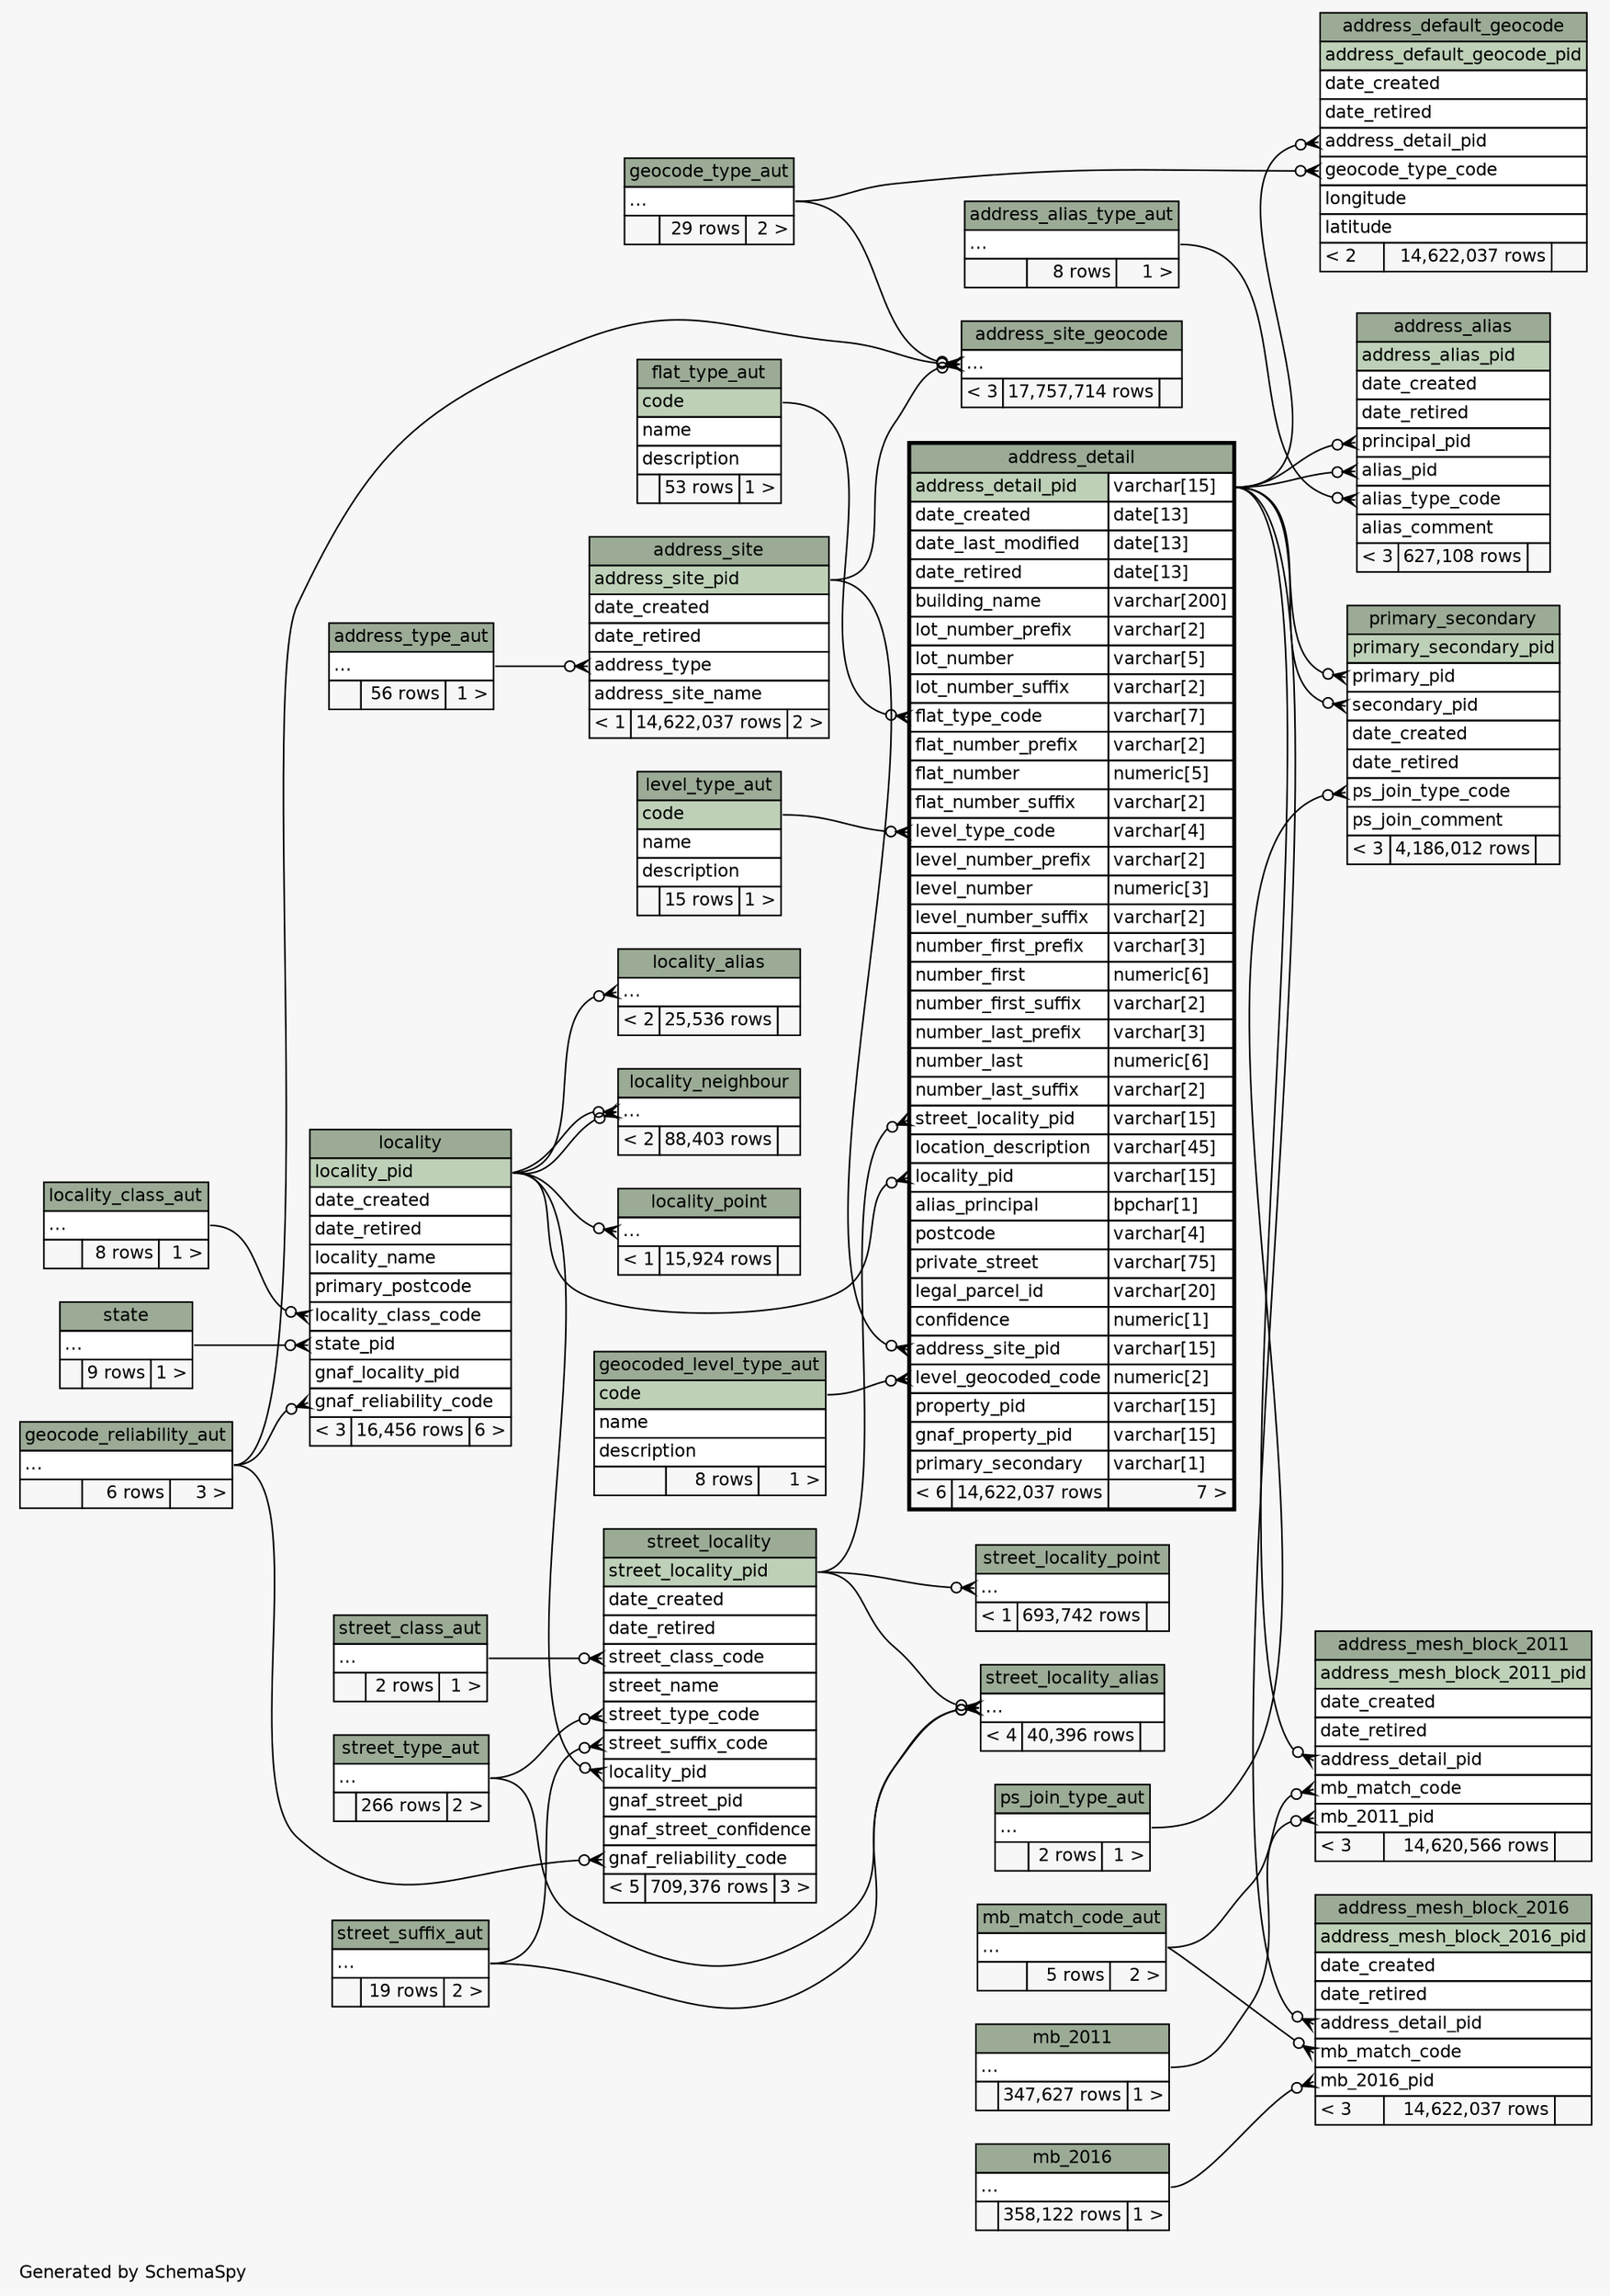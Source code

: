 // dot 2.40.1 on Linux 4.15.0-20-generic
// SchemaSpy rev 590
digraph "twoDegreesRelationshipsDiagram" {
  graph [
    rankdir="RL"
    bgcolor="#f7f7f7"
    label="\nGenerated by SchemaSpy"
    labeljust="l"
    nodesep="0.18"
    ranksep="0.46"
    fontname="Helvetica"
    fontsize="11"
  ];
  node [
    fontname="Helvetica"
    fontsize="11"
    shape="plaintext"
  ];
  edge [
    arrowsize="0.8"
  ];
  "address_alias":"alias_pid":w -> "address_detail":"address_detail_pid.type":e [arrowhead=none dir=back arrowtail=crowodot];
  "address_alias":"alias_type_code":w -> "address_alias_type_aut":"elipses":e [arrowhead=none dir=back arrowtail=crowodot];
  "address_alias":"principal_pid":w -> "address_detail":"address_detail_pid.type":e [arrowhead=none dir=back arrowtail=crowodot];
  "address_default_geocode":"address_detail_pid":w -> "address_detail":"address_detail_pid.type":e [arrowhead=none dir=back arrowtail=crowodot];
  "address_default_geocode":"geocode_type_code":w -> "geocode_type_aut":"elipses":e [arrowhead=none dir=back arrowtail=crowodot];
  "address_detail":"address_site_pid":w -> "address_site":"address_site_pid":e [arrowhead=none dir=back arrowtail=crowodot];
  "address_detail":"flat_type_code":w -> "flat_type_aut":"code":e [arrowhead=none dir=back arrowtail=crowodot];
  "address_detail":"level_geocoded_code":w -> "geocoded_level_type_aut":"code":e [arrowhead=none dir=back arrowtail=crowodot];
  "address_detail":"level_type_code":w -> "level_type_aut":"code":e [arrowhead=none dir=back arrowtail=crowodot];
  "address_detail":"locality_pid":w -> "locality":"locality_pid":e [arrowhead=none dir=back arrowtail=crowodot];
  "address_detail":"street_locality_pid":w -> "street_locality":"street_locality_pid":e [arrowhead=none dir=back arrowtail=crowodot];
  "address_mesh_block_2011":"address_detail_pid":w -> "address_detail":"address_detail_pid.type":e [arrowhead=none dir=back arrowtail=crowodot];
  "address_mesh_block_2011":"mb_2011_pid":w -> "mb_2011":"elipses":e [arrowhead=none dir=back arrowtail=crowodot];
  "address_mesh_block_2011":"mb_match_code":w -> "mb_match_code_aut":"elipses":e [arrowhead=none dir=back arrowtail=crowodot];
  "address_mesh_block_2016":"address_detail_pid":w -> "address_detail":"address_detail_pid.type":e [arrowhead=none dir=back arrowtail=crowodot];
  "address_mesh_block_2016":"mb_2016_pid":w -> "mb_2016":"elipses":e [arrowhead=none dir=back arrowtail=crowodot];
  "address_mesh_block_2016":"mb_match_code":w -> "mb_match_code_aut":"elipses":e [arrowhead=none dir=back arrowtail=crowodot];
  "address_site":"address_type":w -> "address_type_aut":"elipses":e [arrowhead=none dir=back arrowtail=crowodot];
  "address_site_geocode":"elipses":w -> "address_site":"address_site_pid":e [arrowhead=none dir=back arrowtail=crowodot];
  "address_site_geocode":"elipses":w -> "geocode_type_aut":"elipses":e [arrowhead=none dir=back arrowtail=crowodot];
  "address_site_geocode":"elipses":w -> "geocode_reliability_aut":"elipses":e [arrowhead=none dir=back arrowtail=crowodot];
  "locality":"gnaf_reliability_code":w -> "geocode_reliability_aut":"elipses":e [arrowhead=none dir=back arrowtail=crowodot];
  "locality":"locality_class_code":w -> "locality_class_aut":"elipses":e [arrowhead=none dir=back arrowtail=crowodot];
  "locality":"state_pid":w -> "state":"elipses":e [arrowhead=none dir=back arrowtail=crowodot];
  "locality_alias":"elipses":w -> "locality":"locality_pid":e [arrowhead=none dir=back arrowtail=crowodot];
  "locality_neighbour":"elipses":w -> "locality":"locality_pid":e [arrowhead=none dir=back arrowtail=crowodot];
  "locality_neighbour":"elipses":w -> "locality":"locality_pid":e [arrowhead=none dir=back arrowtail=crowodot];
  "locality_point":"elipses":w -> "locality":"locality_pid":e [arrowhead=none dir=back arrowtail=crowodot];
  "primary_secondary":"primary_pid":w -> "address_detail":"address_detail_pid.type":e [arrowhead=none dir=back arrowtail=crowodot];
  "primary_secondary":"ps_join_type_code":w -> "ps_join_type_aut":"elipses":e [arrowhead=none dir=back arrowtail=crowodot];
  "primary_secondary":"secondary_pid":w -> "address_detail":"address_detail_pid.type":e [arrowhead=none dir=back arrowtail=crowodot];
  "street_locality":"gnaf_reliability_code":w -> "geocode_reliability_aut":"elipses":e [arrowhead=none dir=back arrowtail=crowodot];
  "street_locality":"locality_pid":w -> "locality":"locality_pid":e [arrowhead=none dir=back arrowtail=crowodot];
  "street_locality":"street_class_code":w -> "street_class_aut":"elipses":e [arrowhead=none dir=back arrowtail=crowodot];
  "street_locality":"street_suffix_code":w -> "street_suffix_aut":"elipses":e [arrowhead=none dir=back arrowtail=crowodot];
  "street_locality":"street_type_code":w -> "street_type_aut":"elipses":e [arrowhead=none dir=back arrowtail=crowodot];
  "street_locality_alias":"elipses":w -> "street_locality":"street_locality_pid":e [arrowhead=none dir=back arrowtail=crowodot];
  "street_locality_alias":"elipses":w -> "street_suffix_aut":"elipses":e [arrowhead=none dir=back arrowtail=crowodot];
  "street_locality_alias":"elipses":w -> "street_type_aut":"elipses":e [arrowhead=none dir=back arrowtail=crowodot];
  "street_locality_point":"elipses":w -> "street_locality":"street_locality_pid":e [arrowhead=none dir=back arrowtail=crowodot];
  "address_alias" [
    label=<
    <TABLE BORDER="0" CELLBORDER="1" CELLSPACING="0" BGCOLOR="#ffffff">
      <TR><TD COLSPAN="3" BGCOLOR="#9bab96" ALIGN="CENTER">address_alias</TD></TR>
      <TR><TD PORT="address_alias_pid" COLSPAN="3" BGCOLOR="#bed1b8" ALIGN="LEFT">address_alias_pid</TD></TR>
      <TR><TD PORT="date_created" COLSPAN="3" ALIGN="LEFT">date_created</TD></TR>
      <TR><TD PORT="date_retired" COLSPAN="3" ALIGN="LEFT">date_retired</TD></TR>
      <TR><TD PORT="principal_pid" COLSPAN="3" ALIGN="LEFT">principal_pid</TD></TR>
      <TR><TD PORT="alias_pid" COLSPAN="3" ALIGN="LEFT">alias_pid</TD></TR>
      <TR><TD PORT="alias_type_code" COLSPAN="3" ALIGN="LEFT">alias_type_code</TD></TR>
      <TR><TD PORT="alias_comment" COLSPAN="3" ALIGN="LEFT">alias_comment</TD></TR>
      <TR><TD ALIGN="LEFT" BGCOLOR="#f7f7f7">&lt; 3</TD><TD ALIGN="RIGHT" BGCOLOR="#f7f7f7">627,108 rows</TD><TD ALIGN="RIGHT" BGCOLOR="#f7f7f7">  </TD></TR>
    </TABLE>>
    URL="address_alias.html"
    tooltip="address_alias"
  ];
  "address_alias_type_aut" [
    label=<
    <TABLE BORDER="0" CELLBORDER="1" CELLSPACING="0" BGCOLOR="#ffffff">
      <TR><TD COLSPAN="3" BGCOLOR="#9bab96" ALIGN="CENTER">address_alias_type_aut</TD></TR>
      <TR><TD PORT="elipses" COLSPAN="3" ALIGN="LEFT">...</TD></TR>
      <TR><TD ALIGN="LEFT" BGCOLOR="#f7f7f7">  </TD><TD ALIGN="RIGHT" BGCOLOR="#f7f7f7">8 rows</TD><TD ALIGN="RIGHT" BGCOLOR="#f7f7f7">1 &gt;</TD></TR>
    </TABLE>>
    URL="address_alias_type_aut.html"
    tooltip="address_alias_type_aut"
  ];
  "address_default_geocode" [
    label=<
    <TABLE BORDER="0" CELLBORDER="1" CELLSPACING="0" BGCOLOR="#ffffff">
      <TR><TD COLSPAN="3" BGCOLOR="#9bab96" ALIGN="CENTER">address_default_geocode</TD></TR>
      <TR><TD PORT="address_default_geocode_pid" COLSPAN="3" BGCOLOR="#bed1b8" ALIGN="LEFT">address_default_geocode_pid</TD></TR>
      <TR><TD PORT="date_created" COLSPAN="3" ALIGN="LEFT">date_created</TD></TR>
      <TR><TD PORT="date_retired" COLSPAN="3" ALIGN="LEFT">date_retired</TD></TR>
      <TR><TD PORT="address_detail_pid" COLSPAN="3" ALIGN="LEFT">address_detail_pid</TD></TR>
      <TR><TD PORT="geocode_type_code" COLSPAN="3" ALIGN="LEFT">geocode_type_code</TD></TR>
      <TR><TD PORT="longitude" COLSPAN="3" ALIGN="LEFT">longitude</TD></TR>
      <TR><TD PORT="latitude" COLSPAN="3" ALIGN="LEFT">latitude</TD></TR>
      <TR><TD ALIGN="LEFT" BGCOLOR="#f7f7f7">&lt; 2</TD><TD ALIGN="RIGHT" BGCOLOR="#f7f7f7">14,622,037 rows</TD><TD ALIGN="RIGHT" BGCOLOR="#f7f7f7">  </TD></TR>
    </TABLE>>
    URL="address_default_geocode.html"
    tooltip="address_default_geocode"
  ];
  "address_detail" [
    label=<
    <TABLE BORDER="2" CELLBORDER="1" CELLSPACING="0" BGCOLOR="#ffffff">
      <TR><TD COLSPAN="3" BGCOLOR="#9bab96" ALIGN="CENTER">address_detail</TD></TR>
      <TR><TD PORT="address_detail_pid" COLSPAN="2" BGCOLOR="#bed1b8" ALIGN="LEFT">address_detail_pid</TD><TD PORT="address_detail_pid.type" ALIGN="LEFT">varchar[15]</TD></TR>
      <TR><TD PORT="date_created" COLSPAN="2" ALIGN="LEFT">date_created</TD><TD PORT="date_created.type" ALIGN="LEFT">date[13]</TD></TR>
      <TR><TD PORT="date_last_modified" COLSPAN="2" ALIGN="LEFT">date_last_modified</TD><TD PORT="date_last_modified.type" ALIGN="LEFT">date[13]</TD></TR>
      <TR><TD PORT="date_retired" COLSPAN="2" ALIGN="LEFT">date_retired</TD><TD PORT="date_retired.type" ALIGN="LEFT">date[13]</TD></TR>
      <TR><TD PORT="building_name" COLSPAN="2" ALIGN="LEFT">building_name</TD><TD PORT="building_name.type" ALIGN="LEFT">varchar[200]</TD></TR>
      <TR><TD PORT="lot_number_prefix" COLSPAN="2" ALIGN="LEFT">lot_number_prefix</TD><TD PORT="lot_number_prefix.type" ALIGN="LEFT">varchar[2]</TD></TR>
      <TR><TD PORT="lot_number" COLSPAN="2" ALIGN="LEFT">lot_number</TD><TD PORT="lot_number.type" ALIGN="LEFT">varchar[5]</TD></TR>
      <TR><TD PORT="lot_number_suffix" COLSPAN="2" ALIGN="LEFT">lot_number_suffix</TD><TD PORT="lot_number_suffix.type" ALIGN="LEFT">varchar[2]</TD></TR>
      <TR><TD PORT="flat_type_code" COLSPAN="2" ALIGN="LEFT">flat_type_code</TD><TD PORT="flat_type_code.type" ALIGN="LEFT">varchar[7]</TD></TR>
      <TR><TD PORT="flat_number_prefix" COLSPAN="2" ALIGN="LEFT">flat_number_prefix</TD><TD PORT="flat_number_prefix.type" ALIGN="LEFT">varchar[2]</TD></TR>
      <TR><TD PORT="flat_number" COLSPAN="2" ALIGN="LEFT">flat_number</TD><TD PORT="flat_number.type" ALIGN="LEFT">numeric[5]</TD></TR>
      <TR><TD PORT="flat_number_suffix" COLSPAN="2" ALIGN="LEFT">flat_number_suffix</TD><TD PORT="flat_number_suffix.type" ALIGN="LEFT">varchar[2]</TD></TR>
      <TR><TD PORT="level_type_code" COLSPAN="2" ALIGN="LEFT">level_type_code</TD><TD PORT="level_type_code.type" ALIGN="LEFT">varchar[4]</TD></TR>
      <TR><TD PORT="level_number_prefix" COLSPAN="2" ALIGN="LEFT">level_number_prefix</TD><TD PORT="level_number_prefix.type" ALIGN="LEFT">varchar[2]</TD></TR>
      <TR><TD PORT="level_number" COLSPAN="2" ALIGN="LEFT">level_number</TD><TD PORT="level_number.type" ALIGN="LEFT">numeric[3]</TD></TR>
      <TR><TD PORT="level_number_suffix" COLSPAN="2" ALIGN="LEFT">level_number_suffix</TD><TD PORT="level_number_suffix.type" ALIGN="LEFT">varchar[2]</TD></TR>
      <TR><TD PORT="number_first_prefix" COLSPAN="2" ALIGN="LEFT">number_first_prefix</TD><TD PORT="number_first_prefix.type" ALIGN="LEFT">varchar[3]</TD></TR>
      <TR><TD PORT="number_first" COLSPAN="2" ALIGN="LEFT">number_first</TD><TD PORT="number_first.type" ALIGN="LEFT">numeric[6]</TD></TR>
      <TR><TD PORT="number_first_suffix" COLSPAN="2" ALIGN="LEFT">number_first_suffix</TD><TD PORT="number_first_suffix.type" ALIGN="LEFT">varchar[2]</TD></TR>
      <TR><TD PORT="number_last_prefix" COLSPAN="2" ALIGN="LEFT">number_last_prefix</TD><TD PORT="number_last_prefix.type" ALIGN="LEFT">varchar[3]</TD></TR>
      <TR><TD PORT="number_last" COLSPAN="2" ALIGN="LEFT">number_last</TD><TD PORT="number_last.type" ALIGN="LEFT">numeric[6]</TD></TR>
      <TR><TD PORT="number_last_suffix" COLSPAN="2" ALIGN="LEFT">number_last_suffix</TD><TD PORT="number_last_suffix.type" ALIGN="LEFT">varchar[2]</TD></TR>
      <TR><TD PORT="street_locality_pid" COLSPAN="2" ALIGN="LEFT">street_locality_pid</TD><TD PORT="street_locality_pid.type" ALIGN="LEFT">varchar[15]</TD></TR>
      <TR><TD PORT="location_description" COLSPAN="2" ALIGN="LEFT">location_description</TD><TD PORT="location_description.type" ALIGN="LEFT">varchar[45]</TD></TR>
      <TR><TD PORT="locality_pid" COLSPAN="2" ALIGN="LEFT">locality_pid</TD><TD PORT="locality_pid.type" ALIGN="LEFT">varchar[15]</TD></TR>
      <TR><TD PORT="alias_principal" COLSPAN="2" ALIGN="LEFT">alias_principal</TD><TD PORT="alias_principal.type" ALIGN="LEFT">bpchar[1]</TD></TR>
      <TR><TD PORT="postcode" COLSPAN="2" ALIGN="LEFT">postcode</TD><TD PORT="postcode.type" ALIGN="LEFT">varchar[4]</TD></TR>
      <TR><TD PORT="private_street" COLSPAN="2" ALIGN="LEFT">private_street</TD><TD PORT="private_street.type" ALIGN="LEFT">varchar[75]</TD></TR>
      <TR><TD PORT="legal_parcel_id" COLSPAN="2" ALIGN="LEFT">legal_parcel_id</TD><TD PORT="legal_parcel_id.type" ALIGN="LEFT">varchar[20]</TD></TR>
      <TR><TD PORT="confidence" COLSPAN="2" ALIGN="LEFT">confidence</TD><TD PORT="confidence.type" ALIGN="LEFT">numeric[1]</TD></TR>
      <TR><TD PORT="address_site_pid" COLSPAN="2" ALIGN="LEFT">address_site_pid</TD><TD PORT="address_site_pid.type" ALIGN="LEFT">varchar[15]</TD></TR>
      <TR><TD PORT="level_geocoded_code" COLSPAN="2" ALIGN="LEFT">level_geocoded_code</TD><TD PORT="level_geocoded_code.type" ALIGN="LEFT">numeric[2]</TD></TR>
      <TR><TD PORT="property_pid" COLSPAN="2" ALIGN="LEFT">property_pid</TD><TD PORT="property_pid.type" ALIGN="LEFT">varchar[15]</TD></TR>
      <TR><TD PORT="gnaf_property_pid" COLSPAN="2" ALIGN="LEFT">gnaf_property_pid</TD><TD PORT="gnaf_property_pid.type" ALIGN="LEFT">varchar[15]</TD></TR>
      <TR><TD PORT="primary_secondary" COLSPAN="2" ALIGN="LEFT">primary_secondary</TD><TD PORT="primary_secondary.type" ALIGN="LEFT">varchar[1]</TD></TR>
      <TR><TD ALIGN="LEFT" BGCOLOR="#f7f7f7">&lt; 6</TD><TD ALIGN="RIGHT" BGCOLOR="#f7f7f7">14,622,037 rows</TD><TD ALIGN="RIGHT" BGCOLOR="#f7f7f7">7 &gt;</TD></TR>
    </TABLE>>
    URL="address_detail.html"
    tooltip="address_detail"
  ];
  "address_mesh_block_2011" [
    label=<
    <TABLE BORDER="0" CELLBORDER="1" CELLSPACING="0" BGCOLOR="#ffffff">
      <TR><TD COLSPAN="3" BGCOLOR="#9bab96" ALIGN="CENTER">address_mesh_block_2011</TD></TR>
      <TR><TD PORT="address_mesh_block_2011_pid" COLSPAN="3" BGCOLOR="#bed1b8" ALIGN="LEFT">address_mesh_block_2011_pid</TD></TR>
      <TR><TD PORT="date_created" COLSPAN="3" ALIGN="LEFT">date_created</TD></TR>
      <TR><TD PORT="date_retired" COLSPAN="3" ALIGN="LEFT">date_retired</TD></TR>
      <TR><TD PORT="address_detail_pid" COLSPAN="3" ALIGN="LEFT">address_detail_pid</TD></TR>
      <TR><TD PORT="mb_match_code" COLSPAN="3" ALIGN="LEFT">mb_match_code</TD></TR>
      <TR><TD PORT="mb_2011_pid" COLSPAN="3" ALIGN="LEFT">mb_2011_pid</TD></TR>
      <TR><TD ALIGN="LEFT" BGCOLOR="#f7f7f7">&lt; 3</TD><TD ALIGN="RIGHT" BGCOLOR="#f7f7f7">14,620,566 rows</TD><TD ALIGN="RIGHT" BGCOLOR="#f7f7f7">  </TD></TR>
    </TABLE>>
    URL="address_mesh_block_2011.html"
    tooltip="address_mesh_block_2011"
  ];
  "address_mesh_block_2016" [
    label=<
    <TABLE BORDER="0" CELLBORDER="1" CELLSPACING="0" BGCOLOR="#ffffff">
      <TR><TD COLSPAN="3" BGCOLOR="#9bab96" ALIGN="CENTER">address_mesh_block_2016</TD></TR>
      <TR><TD PORT="address_mesh_block_2016_pid" COLSPAN="3" BGCOLOR="#bed1b8" ALIGN="LEFT">address_mesh_block_2016_pid</TD></TR>
      <TR><TD PORT="date_created" COLSPAN="3" ALIGN="LEFT">date_created</TD></TR>
      <TR><TD PORT="date_retired" COLSPAN="3" ALIGN="LEFT">date_retired</TD></TR>
      <TR><TD PORT="address_detail_pid" COLSPAN="3" ALIGN="LEFT">address_detail_pid</TD></TR>
      <TR><TD PORT="mb_match_code" COLSPAN="3" ALIGN="LEFT">mb_match_code</TD></TR>
      <TR><TD PORT="mb_2016_pid" COLSPAN="3" ALIGN="LEFT">mb_2016_pid</TD></TR>
      <TR><TD ALIGN="LEFT" BGCOLOR="#f7f7f7">&lt; 3</TD><TD ALIGN="RIGHT" BGCOLOR="#f7f7f7">14,622,037 rows</TD><TD ALIGN="RIGHT" BGCOLOR="#f7f7f7">  </TD></TR>
    </TABLE>>
    URL="address_mesh_block_2016.html"
    tooltip="address_mesh_block_2016"
  ];
  "address_site" [
    label=<
    <TABLE BORDER="0" CELLBORDER="1" CELLSPACING="0" BGCOLOR="#ffffff">
      <TR><TD COLSPAN="3" BGCOLOR="#9bab96" ALIGN="CENTER">address_site</TD></TR>
      <TR><TD PORT="address_site_pid" COLSPAN="3" BGCOLOR="#bed1b8" ALIGN="LEFT">address_site_pid</TD></TR>
      <TR><TD PORT="date_created" COLSPAN="3" ALIGN="LEFT">date_created</TD></TR>
      <TR><TD PORT="date_retired" COLSPAN="3" ALIGN="LEFT">date_retired</TD></TR>
      <TR><TD PORT="address_type" COLSPAN="3" ALIGN="LEFT">address_type</TD></TR>
      <TR><TD PORT="address_site_name" COLSPAN="3" ALIGN="LEFT">address_site_name</TD></TR>
      <TR><TD ALIGN="LEFT" BGCOLOR="#f7f7f7">&lt; 1</TD><TD ALIGN="RIGHT" BGCOLOR="#f7f7f7">14,622,037 rows</TD><TD ALIGN="RIGHT" BGCOLOR="#f7f7f7">2 &gt;</TD></TR>
    </TABLE>>
    URL="address_site.html"
    tooltip="address_site"
  ];
  "address_site_geocode" [
    label=<
    <TABLE BORDER="0" CELLBORDER="1" CELLSPACING="0" BGCOLOR="#ffffff">
      <TR><TD COLSPAN="3" BGCOLOR="#9bab96" ALIGN="CENTER">address_site_geocode</TD></TR>
      <TR><TD PORT="elipses" COLSPAN="3" ALIGN="LEFT">...</TD></TR>
      <TR><TD ALIGN="LEFT" BGCOLOR="#f7f7f7">&lt; 3</TD><TD ALIGN="RIGHT" BGCOLOR="#f7f7f7">17,757,714 rows</TD><TD ALIGN="RIGHT" BGCOLOR="#f7f7f7">  </TD></TR>
    </TABLE>>
    URL="address_site_geocode.html"
    tooltip="address_site_geocode"
  ];
  "address_type_aut" [
    label=<
    <TABLE BORDER="0" CELLBORDER="1" CELLSPACING="0" BGCOLOR="#ffffff">
      <TR><TD COLSPAN="3" BGCOLOR="#9bab96" ALIGN="CENTER">address_type_aut</TD></TR>
      <TR><TD PORT="elipses" COLSPAN="3" ALIGN="LEFT">...</TD></TR>
      <TR><TD ALIGN="LEFT" BGCOLOR="#f7f7f7">  </TD><TD ALIGN="RIGHT" BGCOLOR="#f7f7f7">56 rows</TD><TD ALIGN="RIGHT" BGCOLOR="#f7f7f7">1 &gt;</TD></TR>
    </TABLE>>
    URL="address_type_aut.html"
    tooltip="address_type_aut"
  ];
  "flat_type_aut" [
    label=<
    <TABLE BORDER="0" CELLBORDER="1" CELLSPACING="0" BGCOLOR="#ffffff">
      <TR><TD COLSPAN="3" BGCOLOR="#9bab96" ALIGN="CENTER">flat_type_aut</TD></TR>
      <TR><TD PORT="code" COLSPAN="3" BGCOLOR="#bed1b8" ALIGN="LEFT">code</TD></TR>
      <TR><TD PORT="name" COLSPAN="3" ALIGN="LEFT">name</TD></TR>
      <TR><TD PORT="description" COLSPAN="3" ALIGN="LEFT">description</TD></TR>
      <TR><TD ALIGN="LEFT" BGCOLOR="#f7f7f7">  </TD><TD ALIGN="RIGHT" BGCOLOR="#f7f7f7">53 rows</TD><TD ALIGN="RIGHT" BGCOLOR="#f7f7f7">1 &gt;</TD></TR>
    </TABLE>>
    URL="flat_type_aut.html"
    tooltip="flat_type_aut"
  ];
  "geocode_reliability_aut" [
    label=<
    <TABLE BORDER="0" CELLBORDER="1" CELLSPACING="0" BGCOLOR="#ffffff">
      <TR><TD COLSPAN="3" BGCOLOR="#9bab96" ALIGN="CENTER">geocode_reliability_aut</TD></TR>
      <TR><TD PORT="elipses" COLSPAN="3" ALIGN="LEFT">...</TD></TR>
      <TR><TD ALIGN="LEFT" BGCOLOR="#f7f7f7">  </TD><TD ALIGN="RIGHT" BGCOLOR="#f7f7f7">6 rows</TD><TD ALIGN="RIGHT" BGCOLOR="#f7f7f7">3 &gt;</TD></TR>
    </TABLE>>
    URL="geocode_reliability_aut.html"
    tooltip="geocode_reliability_aut"
  ];
  "geocode_type_aut" [
    label=<
    <TABLE BORDER="0" CELLBORDER="1" CELLSPACING="0" BGCOLOR="#ffffff">
      <TR><TD COLSPAN="3" BGCOLOR="#9bab96" ALIGN="CENTER">geocode_type_aut</TD></TR>
      <TR><TD PORT="elipses" COLSPAN="3" ALIGN="LEFT">...</TD></TR>
      <TR><TD ALIGN="LEFT" BGCOLOR="#f7f7f7">  </TD><TD ALIGN="RIGHT" BGCOLOR="#f7f7f7">29 rows</TD><TD ALIGN="RIGHT" BGCOLOR="#f7f7f7">2 &gt;</TD></TR>
    </TABLE>>
    URL="geocode_type_aut.html"
    tooltip="geocode_type_aut"
  ];
  "geocoded_level_type_aut" [
    label=<
    <TABLE BORDER="0" CELLBORDER="1" CELLSPACING="0" BGCOLOR="#ffffff">
      <TR><TD COLSPAN="3" BGCOLOR="#9bab96" ALIGN="CENTER">geocoded_level_type_aut</TD></TR>
      <TR><TD PORT="code" COLSPAN="3" BGCOLOR="#bed1b8" ALIGN="LEFT">code</TD></TR>
      <TR><TD PORT="name" COLSPAN="3" ALIGN="LEFT">name</TD></TR>
      <TR><TD PORT="description" COLSPAN="3" ALIGN="LEFT">description</TD></TR>
      <TR><TD ALIGN="LEFT" BGCOLOR="#f7f7f7">  </TD><TD ALIGN="RIGHT" BGCOLOR="#f7f7f7">8 rows</TD><TD ALIGN="RIGHT" BGCOLOR="#f7f7f7">1 &gt;</TD></TR>
    </TABLE>>
    URL="geocoded_level_type_aut.html"
    tooltip="geocoded_level_type_aut"
  ];
  "level_type_aut" [
    label=<
    <TABLE BORDER="0" CELLBORDER="1" CELLSPACING="0" BGCOLOR="#ffffff">
      <TR><TD COLSPAN="3" BGCOLOR="#9bab96" ALIGN="CENTER">level_type_aut</TD></TR>
      <TR><TD PORT="code" COLSPAN="3" BGCOLOR="#bed1b8" ALIGN="LEFT">code</TD></TR>
      <TR><TD PORT="name" COLSPAN="3" ALIGN="LEFT">name</TD></TR>
      <TR><TD PORT="description" COLSPAN="3" ALIGN="LEFT">description</TD></TR>
      <TR><TD ALIGN="LEFT" BGCOLOR="#f7f7f7">  </TD><TD ALIGN="RIGHT" BGCOLOR="#f7f7f7">15 rows</TD><TD ALIGN="RIGHT" BGCOLOR="#f7f7f7">1 &gt;</TD></TR>
    </TABLE>>
    URL="level_type_aut.html"
    tooltip="level_type_aut"
  ];
  "locality" [
    label=<
    <TABLE BORDER="0" CELLBORDER="1" CELLSPACING="0" BGCOLOR="#ffffff">
      <TR><TD COLSPAN="3" BGCOLOR="#9bab96" ALIGN="CENTER">locality</TD></TR>
      <TR><TD PORT="locality_pid" COLSPAN="3" BGCOLOR="#bed1b8" ALIGN="LEFT">locality_pid</TD></TR>
      <TR><TD PORT="date_created" COLSPAN="3" ALIGN="LEFT">date_created</TD></TR>
      <TR><TD PORT="date_retired" COLSPAN="3" ALIGN="LEFT">date_retired</TD></TR>
      <TR><TD PORT="locality_name" COLSPAN="3" ALIGN="LEFT">locality_name</TD></TR>
      <TR><TD PORT="primary_postcode" COLSPAN="3" ALIGN="LEFT">primary_postcode</TD></TR>
      <TR><TD PORT="locality_class_code" COLSPAN="3" ALIGN="LEFT">locality_class_code</TD></TR>
      <TR><TD PORT="state_pid" COLSPAN="3" ALIGN="LEFT">state_pid</TD></TR>
      <TR><TD PORT="gnaf_locality_pid" COLSPAN="3" ALIGN="LEFT">gnaf_locality_pid</TD></TR>
      <TR><TD PORT="gnaf_reliability_code" COLSPAN="3" ALIGN="LEFT">gnaf_reliability_code</TD></TR>
      <TR><TD ALIGN="LEFT" BGCOLOR="#f7f7f7">&lt; 3</TD><TD ALIGN="RIGHT" BGCOLOR="#f7f7f7">16,456 rows</TD><TD ALIGN="RIGHT" BGCOLOR="#f7f7f7">6 &gt;</TD></TR>
    </TABLE>>
    URL="locality.html"
    tooltip="locality"
  ];
  "locality_alias" [
    label=<
    <TABLE BORDER="0" CELLBORDER="1" CELLSPACING="0" BGCOLOR="#ffffff">
      <TR><TD COLSPAN="3" BGCOLOR="#9bab96" ALIGN="CENTER">locality_alias</TD></TR>
      <TR><TD PORT="elipses" COLSPAN="3" ALIGN="LEFT">...</TD></TR>
      <TR><TD ALIGN="LEFT" BGCOLOR="#f7f7f7">&lt; 2</TD><TD ALIGN="RIGHT" BGCOLOR="#f7f7f7">25,536 rows</TD><TD ALIGN="RIGHT" BGCOLOR="#f7f7f7">  </TD></TR>
    </TABLE>>
    URL="locality_alias.html"
    tooltip="locality_alias"
  ];
  "locality_class_aut" [
    label=<
    <TABLE BORDER="0" CELLBORDER="1" CELLSPACING="0" BGCOLOR="#ffffff">
      <TR><TD COLSPAN="3" BGCOLOR="#9bab96" ALIGN="CENTER">locality_class_aut</TD></TR>
      <TR><TD PORT="elipses" COLSPAN="3" ALIGN="LEFT">...</TD></TR>
      <TR><TD ALIGN="LEFT" BGCOLOR="#f7f7f7">  </TD><TD ALIGN="RIGHT" BGCOLOR="#f7f7f7">8 rows</TD><TD ALIGN="RIGHT" BGCOLOR="#f7f7f7">1 &gt;</TD></TR>
    </TABLE>>
    URL="locality_class_aut.html"
    tooltip="locality_class_aut"
  ];
  "locality_neighbour" [
    label=<
    <TABLE BORDER="0" CELLBORDER="1" CELLSPACING="0" BGCOLOR="#ffffff">
      <TR><TD COLSPAN="3" BGCOLOR="#9bab96" ALIGN="CENTER">locality_neighbour</TD></TR>
      <TR><TD PORT="elipses" COLSPAN="3" ALIGN="LEFT">...</TD></TR>
      <TR><TD ALIGN="LEFT" BGCOLOR="#f7f7f7">&lt; 2</TD><TD ALIGN="RIGHT" BGCOLOR="#f7f7f7">88,403 rows</TD><TD ALIGN="RIGHT" BGCOLOR="#f7f7f7">  </TD></TR>
    </TABLE>>
    URL="locality_neighbour.html"
    tooltip="locality_neighbour"
  ];
  "locality_point" [
    label=<
    <TABLE BORDER="0" CELLBORDER="1" CELLSPACING="0" BGCOLOR="#ffffff">
      <TR><TD COLSPAN="3" BGCOLOR="#9bab96" ALIGN="CENTER">locality_point</TD></TR>
      <TR><TD PORT="elipses" COLSPAN="3" ALIGN="LEFT">...</TD></TR>
      <TR><TD ALIGN="LEFT" BGCOLOR="#f7f7f7">&lt; 1</TD><TD ALIGN="RIGHT" BGCOLOR="#f7f7f7">15,924 rows</TD><TD ALIGN="RIGHT" BGCOLOR="#f7f7f7">  </TD></TR>
    </TABLE>>
    URL="locality_point.html"
    tooltip="locality_point"
  ];
  "mb_2011" [
    label=<
    <TABLE BORDER="0" CELLBORDER="1" CELLSPACING="0" BGCOLOR="#ffffff">
      <TR><TD COLSPAN="3" BGCOLOR="#9bab96" ALIGN="CENTER">mb_2011</TD></TR>
      <TR><TD PORT="elipses" COLSPAN="3" ALIGN="LEFT">...</TD></TR>
      <TR><TD ALIGN="LEFT" BGCOLOR="#f7f7f7">  </TD><TD ALIGN="RIGHT" BGCOLOR="#f7f7f7">347,627 rows</TD><TD ALIGN="RIGHT" BGCOLOR="#f7f7f7">1 &gt;</TD></TR>
    </TABLE>>
    URL="mb_2011.html"
    tooltip="mb_2011"
  ];
  "mb_2016" [
    label=<
    <TABLE BORDER="0" CELLBORDER="1" CELLSPACING="0" BGCOLOR="#ffffff">
      <TR><TD COLSPAN="3" BGCOLOR="#9bab96" ALIGN="CENTER">mb_2016</TD></TR>
      <TR><TD PORT="elipses" COLSPAN="3" ALIGN="LEFT">...</TD></TR>
      <TR><TD ALIGN="LEFT" BGCOLOR="#f7f7f7">  </TD><TD ALIGN="RIGHT" BGCOLOR="#f7f7f7">358,122 rows</TD><TD ALIGN="RIGHT" BGCOLOR="#f7f7f7">1 &gt;</TD></TR>
    </TABLE>>
    URL="mb_2016.html"
    tooltip="mb_2016"
  ];
  "mb_match_code_aut" [
    label=<
    <TABLE BORDER="0" CELLBORDER="1" CELLSPACING="0" BGCOLOR="#ffffff">
      <TR><TD COLSPAN="3" BGCOLOR="#9bab96" ALIGN="CENTER">mb_match_code_aut</TD></TR>
      <TR><TD PORT="elipses" COLSPAN="3" ALIGN="LEFT">...</TD></TR>
      <TR><TD ALIGN="LEFT" BGCOLOR="#f7f7f7">  </TD><TD ALIGN="RIGHT" BGCOLOR="#f7f7f7">5 rows</TD><TD ALIGN="RIGHT" BGCOLOR="#f7f7f7">2 &gt;</TD></TR>
    </TABLE>>
    URL="mb_match_code_aut.html"
    tooltip="mb_match_code_aut"
  ];
  "primary_secondary" [
    label=<
    <TABLE BORDER="0" CELLBORDER="1" CELLSPACING="0" BGCOLOR="#ffffff">
      <TR><TD COLSPAN="3" BGCOLOR="#9bab96" ALIGN="CENTER">primary_secondary</TD></TR>
      <TR><TD PORT="primary_secondary_pid" COLSPAN="3" BGCOLOR="#bed1b8" ALIGN="LEFT">primary_secondary_pid</TD></TR>
      <TR><TD PORT="primary_pid" COLSPAN="3" ALIGN="LEFT">primary_pid</TD></TR>
      <TR><TD PORT="secondary_pid" COLSPAN="3" ALIGN="LEFT">secondary_pid</TD></TR>
      <TR><TD PORT="date_created" COLSPAN="3" ALIGN="LEFT">date_created</TD></TR>
      <TR><TD PORT="date_retired" COLSPAN="3" ALIGN="LEFT">date_retired</TD></TR>
      <TR><TD PORT="ps_join_type_code" COLSPAN="3" ALIGN="LEFT">ps_join_type_code</TD></TR>
      <TR><TD PORT="ps_join_comment" COLSPAN="3" ALIGN="LEFT">ps_join_comment</TD></TR>
      <TR><TD ALIGN="LEFT" BGCOLOR="#f7f7f7">&lt; 3</TD><TD ALIGN="RIGHT" BGCOLOR="#f7f7f7">4,186,012 rows</TD><TD ALIGN="RIGHT" BGCOLOR="#f7f7f7">  </TD></TR>
    </TABLE>>
    URL="primary_secondary.html"
    tooltip="primary_secondary"
  ];
  "ps_join_type_aut" [
    label=<
    <TABLE BORDER="0" CELLBORDER="1" CELLSPACING="0" BGCOLOR="#ffffff">
      <TR><TD COLSPAN="3" BGCOLOR="#9bab96" ALIGN="CENTER">ps_join_type_aut</TD></TR>
      <TR><TD PORT="elipses" COLSPAN="3" ALIGN="LEFT">...</TD></TR>
      <TR><TD ALIGN="LEFT" BGCOLOR="#f7f7f7">  </TD><TD ALIGN="RIGHT" BGCOLOR="#f7f7f7">2 rows</TD><TD ALIGN="RIGHT" BGCOLOR="#f7f7f7">1 &gt;</TD></TR>
    </TABLE>>
    URL="ps_join_type_aut.html"
    tooltip="ps_join_type_aut"
  ];
  "state" [
    label=<
    <TABLE BORDER="0" CELLBORDER="1" CELLSPACING="0" BGCOLOR="#ffffff">
      <TR><TD COLSPAN="3" BGCOLOR="#9bab96" ALIGN="CENTER">state</TD></TR>
      <TR><TD PORT="elipses" COLSPAN="3" ALIGN="LEFT">...</TD></TR>
      <TR><TD ALIGN="LEFT" BGCOLOR="#f7f7f7">  </TD><TD ALIGN="RIGHT" BGCOLOR="#f7f7f7">9 rows</TD><TD ALIGN="RIGHT" BGCOLOR="#f7f7f7">1 &gt;</TD></TR>
    </TABLE>>
    URL="state.html"
    tooltip="state"
  ];
  "street_class_aut" [
    label=<
    <TABLE BORDER="0" CELLBORDER="1" CELLSPACING="0" BGCOLOR="#ffffff">
      <TR><TD COLSPAN="3" BGCOLOR="#9bab96" ALIGN="CENTER">street_class_aut</TD></TR>
      <TR><TD PORT="elipses" COLSPAN="3" ALIGN="LEFT">...</TD></TR>
      <TR><TD ALIGN="LEFT" BGCOLOR="#f7f7f7">  </TD><TD ALIGN="RIGHT" BGCOLOR="#f7f7f7">2 rows</TD><TD ALIGN="RIGHT" BGCOLOR="#f7f7f7">1 &gt;</TD></TR>
    </TABLE>>
    URL="street_class_aut.html"
    tooltip="street_class_aut"
  ];
  "street_locality" [
    label=<
    <TABLE BORDER="0" CELLBORDER="1" CELLSPACING="0" BGCOLOR="#ffffff">
      <TR><TD COLSPAN="3" BGCOLOR="#9bab96" ALIGN="CENTER">street_locality</TD></TR>
      <TR><TD PORT="street_locality_pid" COLSPAN="3" BGCOLOR="#bed1b8" ALIGN="LEFT">street_locality_pid</TD></TR>
      <TR><TD PORT="date_created" COLSPAN="3" ALIGN="LEFT">date_created</TD></TR>
      <TR><TD PORT="date_retired" COLSPAN="3" ALIGN="LEFT">date_retired</TD></TR>
      <TR><TD PORT="street_class_code" COLSPAN="3" ALIGN="LEFT">street_class_code</TD></TR>
      <TR><TD PORT="street_name" COLSPAN="3" ALIGN="LEFT">street_name</TD></TR>
      <TR><TD PORT="street_type_code" COLSPAN="3" ALIGN="LEFT">street_type_code</TD></TR>
      <TR><TD PORT="street_suffix_code" COLSPAN="3" ALIGN="LEFT">street_suffix_code</TD></TR>
      <TR><TD PORT="locality_pid" COLSPAN="3" ALIGN="LEFT">locality_pid</TD></TR>
      <TR><TD PORT="gnaf_street_pid" COLSPAN="3" ALIGN="LEFT">gnaf_street_pid</TD></TR>
      <TR><TD PORT="gnaf_street_confidence" COLSPAN="3" ALIGN="LEFT">gnaf_street_confidence</TD></TR>
      <TR><TD PORT="gnaf_reliability_code" COLSPAN="3" ALIGN="LEFT">gnaf_reliability_code</TD></TR>
      <TR><TD ALIGN="LEFT" BGCOLOR="#f7f7f7">&lt; 5</TD><TD ALIGN="RIGHT" BGCOLOR="#f7f7f7">709,376 rows</TD><TD ALIGN="RIGHT" BGCOLOR="#f7f7f7">3 &gt;</TD></TR>
    </TABLE>>
    URL="street_locality.html"
    tooltip="street_locality"
  ];
  "street_locality_alias" [
    label=<
    <TABLE BORDER="0" CELLBORDER="1" CELLSPACING="0" BGCOLOR="#ffffff">
      <TR><TD COLSPAN="3" BGCOLOR="#9bab96" ALIGN="CENTER">street_locality_alias</TD></TR>
      <TR><TD PORT="elipses" COLSPAN="3" ALIGN="LEFT">...</TD></TR>
      <TR><TD ALIGN="LEFT" BGCOLOR="#f7f7f7">&lt; 4</TD><TD ALIGN="RIGHT" BGCOLOR="#f7f7f7">40,396 rows</TD><TD ALIGN="RIGHT" BGCOLOR="#f7f7f7">  </TD></TR>
    </TABLE>>
    URL="street_locality_alias.html"
    tooltip="street_locality_alias"
  ];
  "street_locality_point" [
    label=<
    <TABLE BORDER="0" CELLBORDER="1" CELLSPACING="0" BGCOLOR="#ffffff">
      <TR><TD COLSPAN="3" BGCOLOR="#9bab96" ALIGN="CENTER">street_locality_point</TD></TR>
      <TR><TD PORT="elipses" COLSPAN="3" ALIGN="LEFT">...</TD></TR>
      <TR><TD ALIGN="LEFT" BGCOLOR="#f7f7f7">&lt; 1</TD><TD ALIGN="RIGHT" BGCOLOR="#f7f7f7">693,742 rows</TD><TD ALIGN="RIGHT" BGCOLOR="#f7f7f7">  </TD></TR>
    </TABLE>>
    URL="street_locality_point.html"
    tooltip="street_locality_point"
  ];
  "street_suffix_aut" [
    label=<
    <TABLE BORDER="0" CELLBORDER="1" CELLSPACING="0" BGCOLOR="#ffffff">
      <TR><TD COLSPAN="3" BGCOLOR="#9bab96" ALIGN="CENTER">street_suffix_aut</TD></TR>
      <TR><TD PORT="elipses" COLSPAN="3" ALIGN="LEFT">...</TD></TR>
      <TR><TD ALIGN="LEFT" BGCOLOR="#f7f7f7">  </TD><TD ALIGN="RIGHT" BGCOLOR="#f7f7f7">19 rows</TD><TD ALIGN="RIGHT" BGCOLOR="#f7f7f7">2 &gt;</TD></TR>
    </TABLE>>
    URL="street_suffix_aut.html"
    tooltip="street_suffix_aut"
  ];
  "street_type_aut" [
    label=<
    <TABLE BORDER="0" CELLBORDER="1" CELLSPACING="0" BGCOLOR="#ffffff">
      <TR><TD COLSPAN="3" BGCOLOR="#9bab96" ALIGN="CENTER">street_type_aut</TD></TR>
      <TR><TD PORT="elipses" COLSPAN="3" ALIGN="LEFT">...</TD></TR>
      <TR><TD ALIGN="LEFT" BGCOLOR="#f7f7f7">  </TD><TD ALIGN="RIGHT" BGCOLOR="#f7f7f7">266 rows</TD><TD ALIGN="RIGHT" BGCOLOR="#f7f7f7">2 &gt;</TD></TR>
    </TABLE>>
    URL="street_type_aut.html"
    tooltip="street_type_aut"
  ];
}
